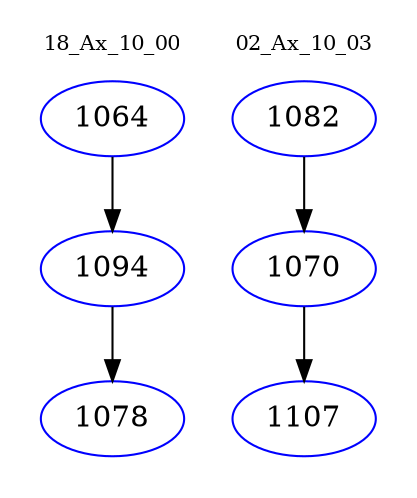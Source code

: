 digraph{
subgraph cluster_0 {
color = white
label = "18_Ax_10_00";
fontsize=10;
T0_1064 [label="1064", color="blue"]
T0_1064 -> T0_1094 [color="black"]
T0_1094 [label="1094", color="blue"]
T0_1094 -> T0_1078 [color="black"]
T0_1078 [label="1078", color="blue"]
}
subgraph cluster_1 {
color = white
label = "02_Ax_10_03";
fontsize=10;
T1_1082 [label="1082", color="blue"]
T1_1082 -> T1_1070 [color="black"]
T1_1070 [label="1070", color="blue"]
T1_1070 -> T1_1107 [color="black"]
T1_1107 [label="1107", color="blue"]
}
}
